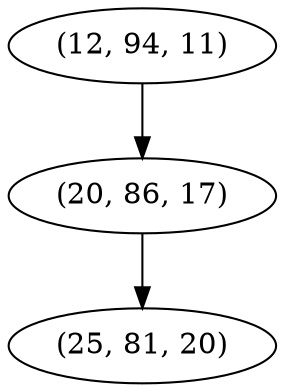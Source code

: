 digraph tree {
    "(12, 94, 11)";
    "(20, 86, 17)";
    "(25, 81, 20)";
    "(12, 94, 11)" -> "(20, 86, 17)";
    "(20, 86, 17)" -> "(25, 81, 20)";
}
